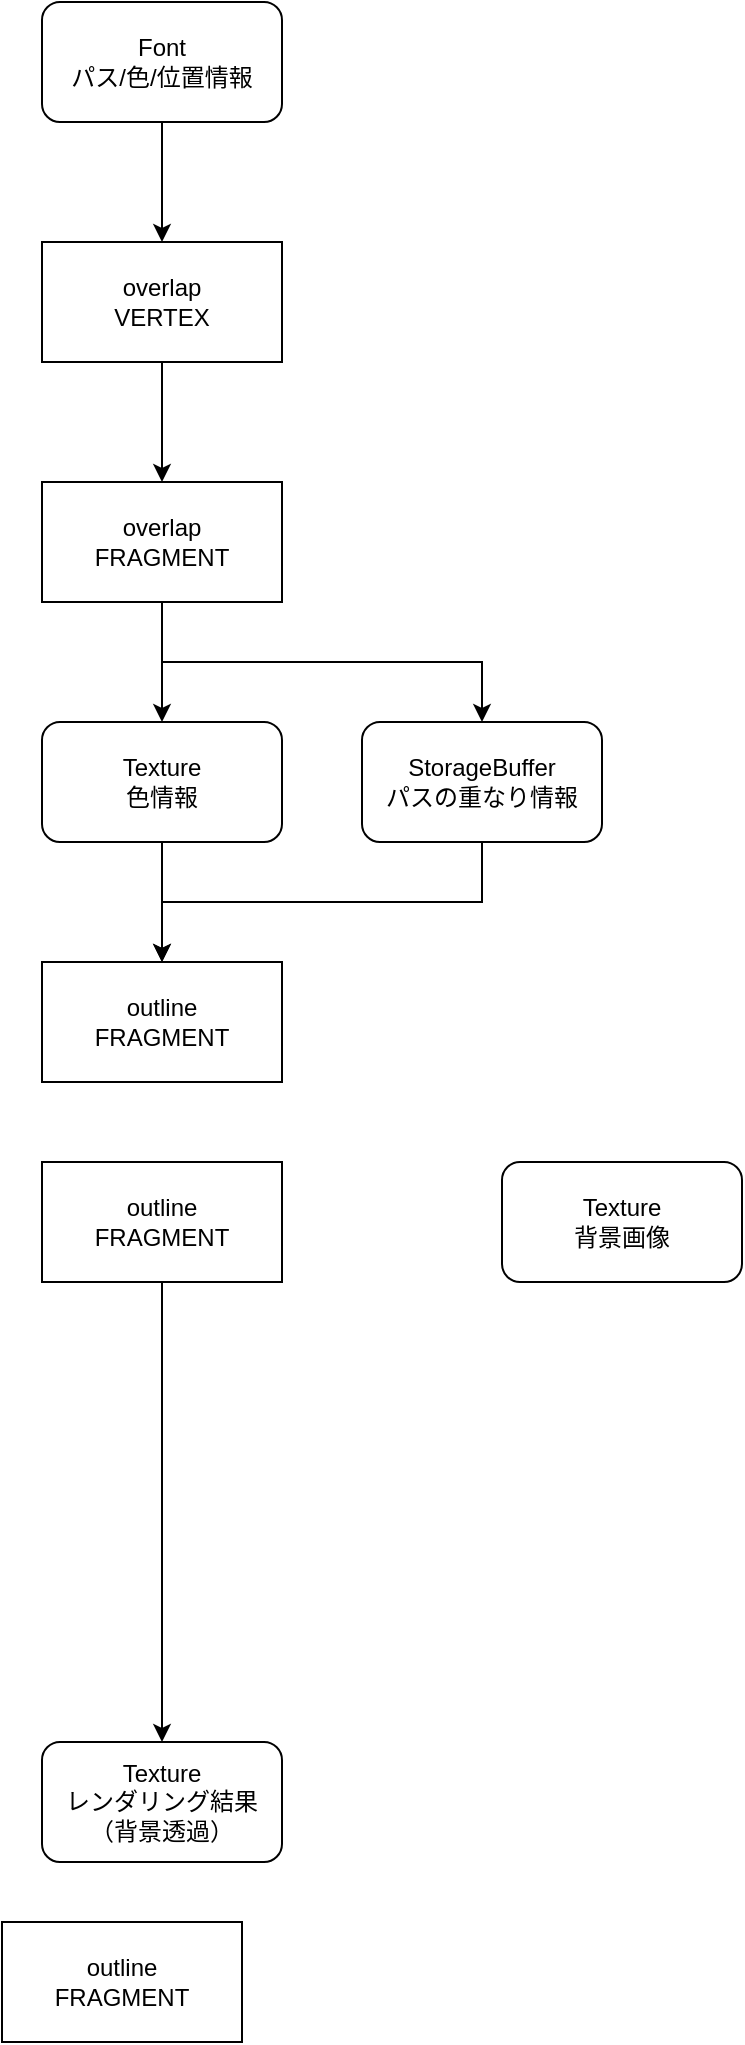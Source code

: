 <mxfile version="27.0.9">
  <diagram id="prtHgNgQTEPvFCAcTncT" name="Page-1">
    <mxGraphModel dx="1041" dy="1482" grid="1" gridSize="10" guides="1" tooltips="1" connect="1" arrows="1" fold="1" page="1" pageScale="1" pageWidth="827" pageHeight="1169" math="0" shadow="0">
      <root>
        <mxCell id="0" />
        <mxCell id="1" parent="0" />
        <mxCell id="5jDc4Dm8j5D7pQFxjNfL-5" style="edgeStyle=orthogonalEdgeStyle;rounded=0;orthogonalLoop=1;jettySize=auto;html=1;exitX=0.5;exitY=1;exitDx=0;exitDy=0;entryX=0.5;entryY=0;entryDx=0;entryDy=0;" edge="1" parent="1" source="5jDc4Dm8j5D7pQFxjNfL-1" target="5jDc4Dm8j5D7pQFxjNfL-4">
          <mxGeometry relative="1" as="geometry" />
        </mxCell>
        <mxCell id="5jDc4Dm8j5D7pQFxjNfL-1" value="overlap&lt;div&gt;VERTEX&lt;/div&gt;" style="rounded=0;whiteSpace=wrap;html=1;" vertex="1" parent="1">
          <mxGeometry x="160" y="160" width="120" height="60" as="geometry" />
        </mxCell>
        <mxCell id="5jDc4Dm8j5D7pQFxjNfL-3" style="edgeStyle=orthogonalEdgeStyle;rounded=0;orthogonalLoop=1;jettySize=auto;html=1;exitX=0.5;exitY=1;exitDx=0;exitDy=0;" edge="1" parent="1" source="5jDc4Dm8j5D7pQFxjNfL-2" target="5jDc4Dm8j5D7pQFxjNfL-1">
          <mxGeometry relative="1" as="geometry" />
        </mxCell>
        <mxCell id="5jDc4Dm8j5D7pQFxjNfL-2" value="Font&lt;div&gt;パス/色/位置情報&lt;/div&gt;" style="rounded=1;whiteSpace=wrap;html=1;" vertex="1" parent="1">
          <mxGeometry x="160" y="40" width="120" height="60" as="geometry" />
        </mxCell>
        <mxCell id="5jDc4Dm8j5D7pQFxjNfL-8" style="edgeStyle=orthogonalEdgeStyle;rounded=0;orthogonalLoop=1;jettySize=auto;html=1;exitX=0.5;exitY=1;exitDx=0;exitDy=0;" edge="1" parent="1" source="5jDc4Dm8j5D7pQFxjNfL-4">
          <mxGeometry relative="1" as="geometry">
            <mxPoint x="220" y="400" as="targetPoint" />
          </mxGeometry>
        </mxCell>
        <mxCell id="5jDc4Dm8j5D7pQFxjNfL-9" style="edgeStyle=orthogonalEdgeStyle;rounded=0;orthogonalLoop=1;jettySize=auto;html=1;exitX=0.5;exitY=1;exitDx=0;exitDy=0;" edge="1" parent="1" source="5jDc4Dm8j5D7pQFxjNfL-4" target="5jDc4Dm8j5D7pQFxjNfL-7">
          <mxGeometry relative="1" as="geometry" />
        </mxCell>
        <mxCell id="5jDc4Dm8j5D7pQFxjNfL-4" value="overlap&lt;div&gt;FRAGMENT&lt;/div&gt;" style="rounded=0;whiteSpace=wrap;html=1;" vertex="1" parent="1">
          <mxGeometry x="160" y="280" width="120" height="60" as="geometry" />
        </mxCell>
        <mxCell id="5jDc4Dm8j5D7pQFxjNfL-11" style="edgeStyle=orthogonalEdgeStyle;rounded=0;orthogonalLoop=1;jettySize=auto;html=1;exitX=0.5;exitY=1;exitDx=0;exitDy=0;entryX=0.5;entryY=0;entryDx=0;entryDy=0;" edge="1" parent="1" source="5jDc4Dm8j5D7pQFxjNfL-6" target="5jDc4Dm8j5D7pQFxjNfL-17">
          <mxGeometry relative="1" as="geometry" />
        </mxCell>
        <mxCell id="5jDc4Dm8j5D7pQFxjNfL-6" value="Texture&lt;div&gt;色情報&lt;/div&gt;" style="rounded=1;whiteSpace=wrap;html=1;" vertex="1" parent="1">
          <mxGeometry x="160" y="400" width="120" height="60" as="geometry" />
        </mxCell>
        <mxCell id="5jDc4Dm8j5D7pQFxjNfL-12" style="edgeStyle=orthogonalEdgeStyle;rounded=0;orthogonalLoop=1;jettySize=auto;html=1;exitX=0.5;exitY=1;exitDx=0;exitDy=0;" edge="1" parent="1" source="5jDc4Dm8j5D7pQFxjNfL-7" target="5jDc4Dm8j5D7pQFxjNfL-17">
          <mxGeometry relative="1" as="geometry" />
        </mxCell>
        <mxCell id="5jDc4Dm8j5D7pQFxjNfL-7" value="StorageBuffer&lt;div&gt;パスの重なり情報&lt;/div&gt;" style="rounded=1;whiteSpace=wrap;html=1;" vertex="1" parent="1">
          <mxGeometry x="320" y="400" width="120" height="60" as="geometry" />
        </mxCell>
        <mxCell id="5jDc4Dm8j5D7pQFxjNfL-14" style="edgeStyle=orthogonalEdgeStyle;rounded=0;orthogonalLoop=1;jettySize=auto;html=1;exitX=0.5;exitY=1;exitDx=0;exitDy=0;" edge="1" parent="1" source="5jDc4Dm8j5D7pQFxjNfL-10" target="5jDc4Dm8j5D7pQFxjNfL-13">
          <mxGeometry relative="1" as="geometry" />
        </mxCell>
        <mxCell id="5jDc4Dm8j5D7pQFxjNfL-10" value="outline&lt;div&gt;FRAGMENT&lt;/div&gt;" style="rounded=0;whiteSpace=wrap;html=1;" vertex="1" parent="1">
          <mxGeometry x="160" y="620" width="120" height="60" as="geometry" />
        </mxCell>
        <mxCell id="5jDc4Dm8j5D7pQFxjNfL-13" value="Texture&lt;div&gt;レンダリング結果&lt;/div&gt;&lt;div&gt;（背景透過）&lt;/div&gt;" style="rounded=1;whiteSpace=wrap;html=1;" vertex="1" parent="1">
          <mxGeometry x="160" y="910" width="120" height="60" as="geometry" />
        </mxCell>
        <mxCell id="5jDc4Dm8j5D7pQFxjNfL-15" value="Texture&lt;div&gt;背景画像&lt;/div&gt;" style="rounded=1;whiteSpace=wrap;html=1;" vertex="1" parent="1">
          <mxGeometry x="390" y="620" width="120" height="60" as="geometry" />
        </mxCell>
        <mxCell id="5jDc4Dm8j5D7pQFxjNfL-16" value="outline&lt;div&gt;FRAGMENT&lt;/div&gt;" style="rounded=0;whiteSpace=wrap;html=1;" vertex="1" parent="1">
          <mxGeometry x="140" y="1000" width="120" height="60" as="geometry" />
        </mxCell>
        <mxCell id="5jDc4Dm8j5D7pQFxjNfL-17" value="outline&lt;div&gt;FRAGMENT&lt;/div&gt;" style="rounded=0;whiteSpace=wrap;html=1;" vertex="1" parent="1">
          <mxGeometry x="160" y="520" width="120" height="60" as="geometry" />
        </mxCell>
      </root>
    </mxGraphModel>
  </diagram>
</mxfile>
